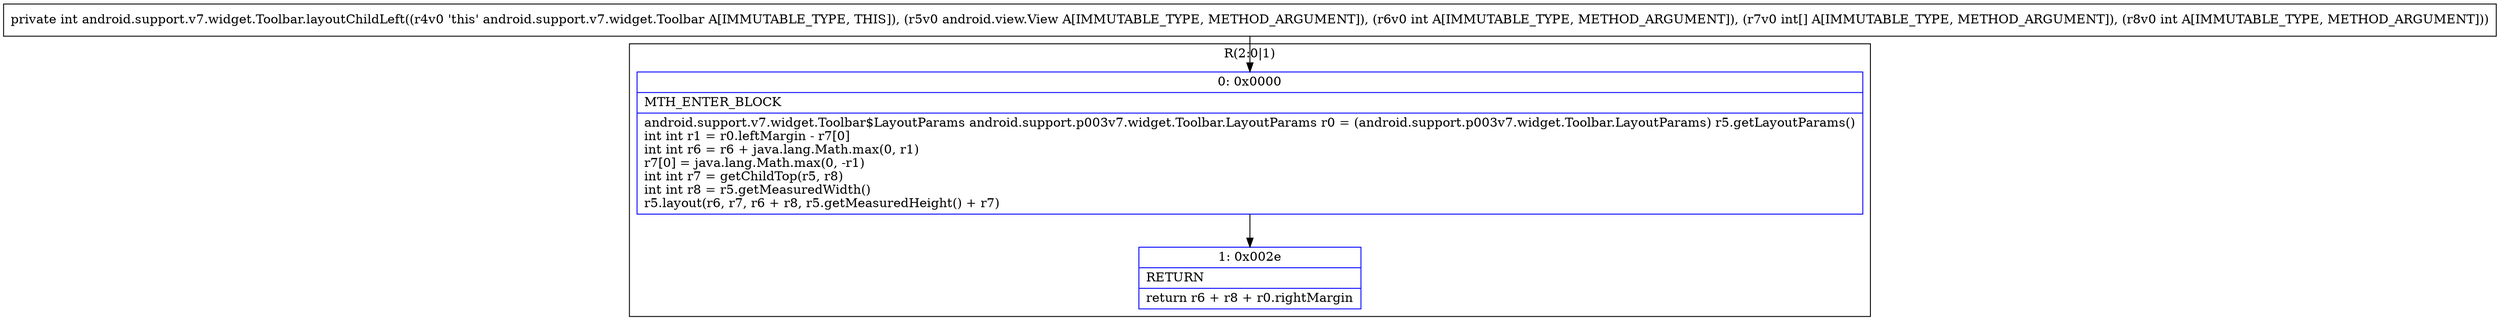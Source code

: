 digraph "CFG forandroid.support.v7.widget.Toolbar.layoutChildLeft(Landroid\/view\/View;I[II)I" {
subgraph cluster_Region_1696976398 {
label = "R(2:0|1)";
node [shape=record,color=blue];
Node_0 [shape=record,label="{0\:\ 0x0000|MTH_ENTER_BLOCK\l|android.support.v7.widget.Toolbar$LayoutParams android.support.p003v7.widget.Toolbar.LayoutParams r0 = (android.support.p003v7.widget.Toolbar.LayoutParams) r5.getLayoutParams()\lint int r1 = r0.leftMargin \- r7[0]\lint int r6 = r6 + java.lang.Math.max(0, r1)\lr7[0] = java.lang.Math.max(0, \-r1)\lint int r7 = getChildTop(r5, r8)\lint int r8 = r5.getMeasuredWidth()\lr5.layout(r6, r7, r6 + r8, r5.getMeasuredHeight() + r7)\l}"];
Node_1 [shape=record,label="{1\:\ 0x002e|RETURN\l|return r6 + r8 + r0.rightMargin\l}"];
}
MethodNode[shape=record,label="{private int android.support.v7.widget.Toolbar.layoutChildLeft((r4v0 'this' android.support.v7.widget.Toolbar A[IMMUTABLE_TYPE, THIS]), (r5v0 android.view.View A[IMMUTABLE_TYPE, METHOD_ARGUMENT]), (r6v0 int A[IMMUTABLE_TYPE, METHOD_ARGUMENT]), (r7v0 int[] A[IMMUTABLE_TYPE, METHOD_ARGUMENT]), (r8v0 int A[IMMUTABLE_TYPE, METHOD_ARGUMENT])) }"];
MethodNode -> Node_0;
Node_0 -> Node_1;
}

